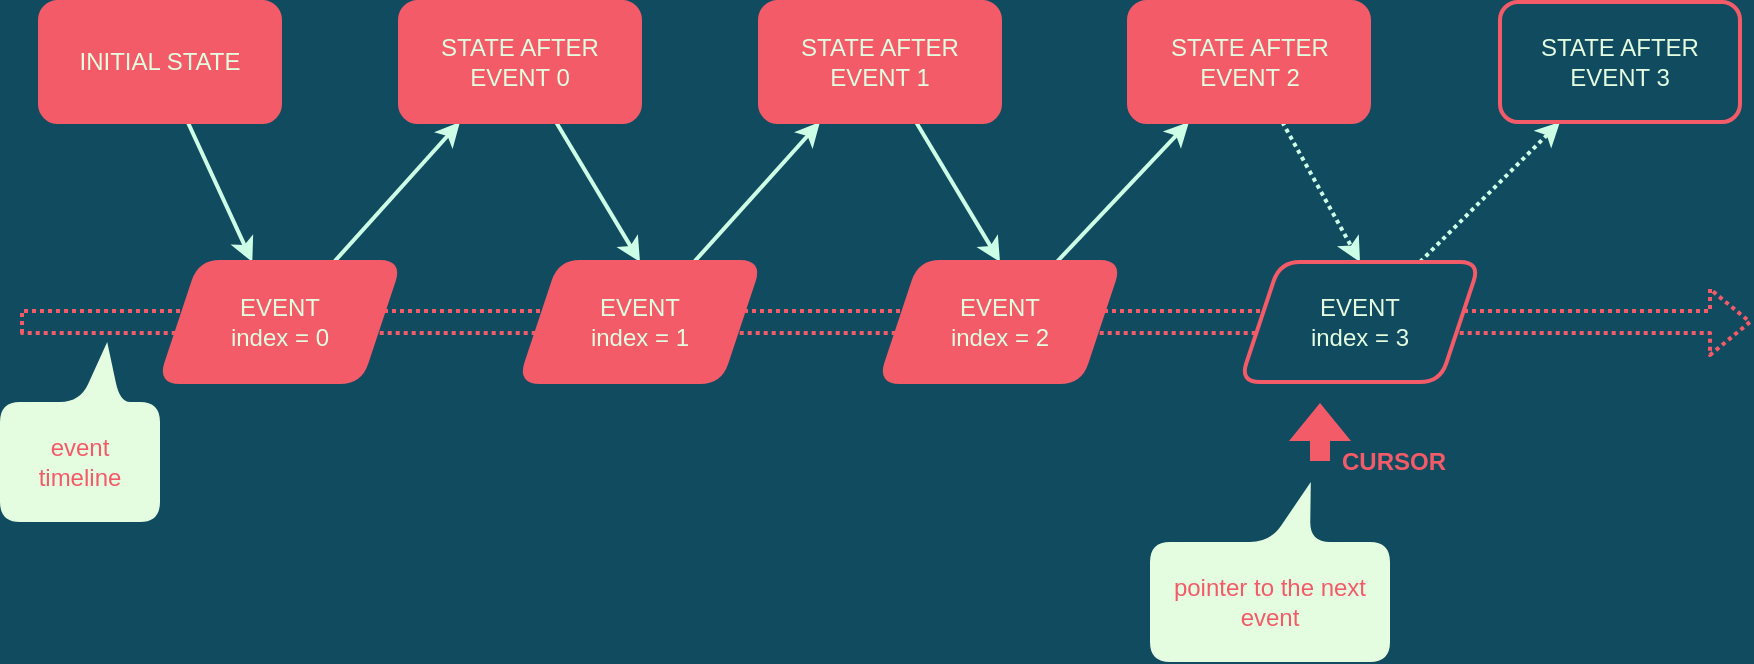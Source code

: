 <mxfile version="16.5.1" type="device"><diagram id="MGFadxAWjykUNBFVqupA" name="Page-1"><mxGraphModel dx="1106" dy="892" grid="1" gridSize="10" guides="1" tooltips="1" connect="1" arrows="1" fold="1" page="1" pageScale="1" pageWidth="1169" pageHeight="827" background="#114B5F" math="0" shadow="0"><root><mxCell id="0"/><mxCell id="1" parent="0"/><mxCell id="LfobIxF4Im5qcnUqo8SE-23" value="" style="shape=flexArrow;endArrow=classic;html=1;rounded=1;dashed=1;dashPattern=1 1;sketch=0;fontColor=#F45B69;strokeColor=#F45B69;strokeWidth=2;fillColor=none;startArrow=none;" edge="1" parent="1"><mxGeometry width="50" height="50" relative="1" as="geometry"><mxPoint x="30" y="280" as="sourcePoint"/><mxPoint x="896" y="280" as="targetPoint"/></mxGeometry></mxCell><mxCell id="LfobIxF4Im5qcnUqo8SE-5" style="rounded=1;sketch=0;orthogonalLoop=1;jettySize=auto;html=1;fontColor=#E4FDE1;strokeColor=#CCFFE6;fillColor=#F45B69;strokeWidth=2;" edge="1" parent="1" source="LfobIxF4Im5qcnUqo8SE-1" target="LfobIxF4Im5qcnUqo8SE-2"><mxGeometry relative="1" as="geometry"/></mxCell><mxCell id="LfobIxF4Im5qcnUqo8SE-1" value="INITIAL STATE" style="rounded=1;whiteSpace=wrap;html=1;sketch=0;fontColor=#E4FDE1;strokeColor=#F45B69;fillColor=#F45B69;strokeWidth=2;" vertex="1" parent="1"><mxGeometry x="40" y="120" width="120" height="60" as="geometry"/></mxCell><mxCell id="LfobIxF4Im5qcnUqo8SE-9" style="edgeStyle=none;rounded=1;sketch=0;orthogonalLoop=1;jettySize=auto;html=1;entryX=0.25;entryY=1;entryDx=0;entryDy=0;fontColor=#E4FDE1;strokeColor=#CCFFE6;fillColor=#F45B69;strokeWidth=2;" edge="1" parent="1" source="LfobIxF4Im5qcnUqo8SE-2" target="LfobIxF4Im5qcnUqo8SE-6"><mxGeometry relative="1" as="geometry"/></mxCell><mxCell id="LfobIxF4Im5qcnUqo8SE-11" style="edgeStyle=none;rounded=1;sketch=0;orthogonalLoop=1;jettySize=auto;html=1;entryX=0.25;entryY=1;entryDx=0;entryDy=0;fontColor=#E4FDE1;strokeColor=#CCFFE6;fillColor=#F45B69;strokeWidth=2;" edge="1" parent="1" source="LfobIxF4Im5qcnUqo8SE-3" target="LfobIxF4Im5qcnUqo8SE-7"><mxGeometry relative="1" as="geometry"/></mxCell><mxCell id="LfobIxF4Im5qcnUqo8SE-13" style="edgeStyle=none;rounded=1;sketch=0;orthogonalLoop=1;jettySize=auto;html=1;entryX=0.25;entryY=1;entryDx=0;entryDy=0;fontColor=#E4FDE1;strokeColor=#CCFFE6;fillColor=#F45B69;strokeWidth=2;" edge="1" parent="1" source="LfobIxF4Im5qcnUqo8SE-4" target="LfobIxF4Im5qcnUqo8SE-8"><mxGeometry relative="1" as="geometry"/></mxCell><mxCell id="LfobIxF4Im5qcnUqo8SE-10" style="edgeStyle=none;rounded=1;sketch=0;orthogonalLoop=1;jettySize=auto;html=1;entryX=0.5;entryY=0;entryDx=0;entryDy=0;fontColor=#E4FDE1;strokeColor=#CCFFE6;fillColor=#F45B69;strokeWidth=2;" edge="1" parent="1" source="LfobIxF4Im5qcnUqo8SE-6" target="LfobIxF4Im5qcnUqo8SE-3"><mxGeometry relative="1" as="geometry"/></mxCell><mxCell id="LfobIxF4Im5qcnUqo8SE-6" value="STATE AFTER&lt;br&gt;EVENT 0" style="rounded=1;whiteSpace=wrap;html=1;sketch=0;fontColor=#E4FDE1;strokeColor=#F45B69;fillColor=#F45B69;strokeWidth=2;" vertex="1" parent="1"><mxGeometry x="220" y="120" width="120" height="60" as="geometry"/></mxCell><mxCell id="LfobIxF4Im5qcnUqo8SE-12" style="edgeStyle=none;rounded=1;sketch=0;orthogonalLoop=1;jettySize=auto;html=1;entryX=0.5;entryY=0;entryDx=0;entryDy=0;fontColor=#E4FDE1;strokeColor=#CCFFE6;fillColor=#F45B69;strokeWidth=2;" edge="1" parent="1" source="LfobIxF4Im5qcnUqo8SE-7" target="LfobIxF4Im5qcnUqo8SE-4"><mxGeometry relative="1" as="geometry"/></mxCell><mxCell id="LfobIxF4Im5qcnUqo8SE-7" value="STATE AFTER&lt;br&gt;EVENT 1" style="rounded=1;whiteSpace=wrap;html=1;sketch=0;fontColor=#E4FDE1;strokeColor=#F45B69;fillColor=#F45B69;strokeWidth=2;" vertex="1" parent="1"><mxGeometry x="400" y="120" width="120" height="60" as="geometry"/></mxCell><mxCell id="LfobIxF4Im5qcnUqo8SE-20" style="edgeStyle=none;rounded=1;sketch=0;orthogonalLoop=1;jettySize=auto;html=1;entryX=0.5;entryY=0;entryDx=0;entryDy=0;fontColor=#F45B69;strokeColor=#CCFFE6;strokeWidth=2;fillColor=#F45B69;dashed=1;dashPattern=1 1;" edge="1" parent="1" source="LfobIxF4Im5qcnUqo8SE-8" target="LfobIxF4Im5qcnUqo8SE-14"><mxGeometry relative="1" as="geometry"/></mxCell><mxCell id="LfobIxF4Im5qcnUqo8SE-8" value="STATE AFTER&lt;br&gt;EVENT 2" style="rounded=1;whiteSpace=wrap;html=1;sketch=0;fontColor=#E4FDE1;strokeColor=#F45B69;fillColor=#F45B69;strokeWidth=2;" vertex="1" parent="1"><mxGeometry x="584.5" y="120" width="120" height="60" as="geometry"/></mxCell><mxCell id="LfobIxF4Im5qcnUqo8SE-21" style="edgeStyle=none;rounded=1;sketch=0;orthogonalLoop=1;jettySize=auto;html=1;entryX=0.25;entryY=1;entryDx=0;entryDy=0;fontColor=#F45B69;strokeColor=#CCFFE6;strokeWidth=2;fillColor=#F45B69;dashed=1;dashPattern=1 1;" edge="1" parent="1" source="LfobIxF4Im5qcnUqo8SE-14" target="LfobIxF4Im5qcnUqo8SE-17"><mxGeometry relative="1" as="geometry"/></mxCell><mxCell id="LfobIxF4Im5qcnUqo8SE-15" value="" style="shape=flexArrow;endArrow=classic;html=1;rounded=1;sketch=0;fontColor=#E4FDE1;strokeColor=none;fillColor=#F45B69;" edge="1" parent="1"><mxGeometry width="50" height="50" relative="1" as="geometry"><mxPoint x="680" y="350" as="sourcePoint"/><mxPoint x="680" y="320" as="targetPoint"/></mxGeometry></mxCell><mxCell id="LfobIxF4Im5qcnUqo8SE-16" value="pointer to the next event" style="shape=callout;whiteSpace=wrap;html=1;perimeter=calloutPerimeter;rounded=1;sketch=0;fontColor=#F45B69;strokeColor=none;strokeWidth=2;fillColor=#E4FDE1;position2=0.67;base=20;flipV=1;labelBackgroundColor=none;spacing=6;" vertex="1" parent="1"><mxGeometry x="595" y="360" width="120" height="90" as="geometry"/></mxCell><mxCell id="LfobIxF4Im5qcnUqo8SE-17" value="STATE AFTER&lt;br&gt;EVENT 3" style="rounded=1;whiteSpace=wrap;html=1;sketch=0;fontColor=#E4FDE1;strokeColor=#F45B69;fillColor=#114B5F;strokeWidth=2;" vertex="1" parent="1"><mxGeometry x="770" y="120" width="120" height="60" as="geometry"/></mxCell><mxCell id="LfobIxF4Im5qcnUqo8SE-22" value="CURSOR" style="text;html=1;strokeColor=none;fillColor=none;align=center;verticalAlign=middle;whiteSpace=wrap;rounded=0;dashed=1;dashPattern=1 1;labelBackgroundColor=none;sketch=0;fontColor=#F45B69;fontStyle=1" vertex="1" parent="1"><mxGeometry x="687" y="335" width="60" height="30" as="geometry"/></mxCell><mxCell id="LfobIxF4Im5qcnUqo8SE-24" value="event timeline" style="shape=callout;whiteSpace=wrap;html=1;perimeter=calloutPerimeter;rounded=1;sketch=0;fontColor=#F45B69;strokeColor=none;strokeWidth=2;fillColor=#E4FDE1;position2=0.67;base=20;flipV=1;labelBackgroundColor=none;spacing=6;" vertex="1" parent="1"><mxGeometry x="20" y="290" width="80" height="90" as="geometry"/></mxCell><mxCell id="LfobIxF4Im5qcnUqo8SE-2" value="EVENT&lt;br&gt;index = 0" style="shape=parallelogram;perimeter=parallelogramPerimeter;whiteSpace=wrap;html=1;fixedSize=1;rounded=1;sketch=0;fontColor=#E4FDE1;strokeColor=#F45B69;fillColor=#F45B69;strokeWidth=2;" vertex="1" parent="1"><mxGeometry x="100" y="250" width="120" height="60" as="geometry"/></mxCell><mxCell id="LfobIxF4Im5qcnUqo8SE-3" value="EVENT&lt;br&gt;index = 1" style="shape=parallelogram;perimeter=parallelogramPerimeter;whiteSpace=wrap;html=1;fixedSize=1;rounded=1;sketch=0;fontColor=#E4FDE1;strokeColor=#F45B69;fillColor=#F45B69;strokeWidth=2;" vertex="1" parent="1"><mxGeometry x="280" y="250" width="120" height="60" as="geometry"/></mxCell><mxCell id="LfobIxF4Im5qcnUqo8SE-4" value="EVENT&lt;br&gt;index = 2" style="shape=parallelogram;perimeter=parallelogramPerimeter;whiteSpace=wrap;html=1;fixedSize=1;rounded=1;sketch=0;fontColor=#E4FDE1;strokeColor=#F45B69;fillColor=#F45B69;strokeWidth=2;" vertex="1" parent="1"><mxGeometry x="460" y="250" width="120" height="60" as="geometry"/></mxCell><mxCell id="LfobIxF4Im5qcnUqo8SE-14" value="EVENT&lt;br&gt;index = 3" style="shape=parallelogram;perimeter=parallelogramPerimeter;whiteSpace=wrap;html=1;fixedSize=1;rounded=1;sketch=0;fontColor=#E4FDE1;strokeColor=#F45B69;fillColor=#114B5F;strokeWidth=2;" vertex="1" parent="1"><mxGeometry x="640" y="250" width="120" height="60" as="geometry"/></mxCell></root></mxGraphModel></diagram></mxfile>